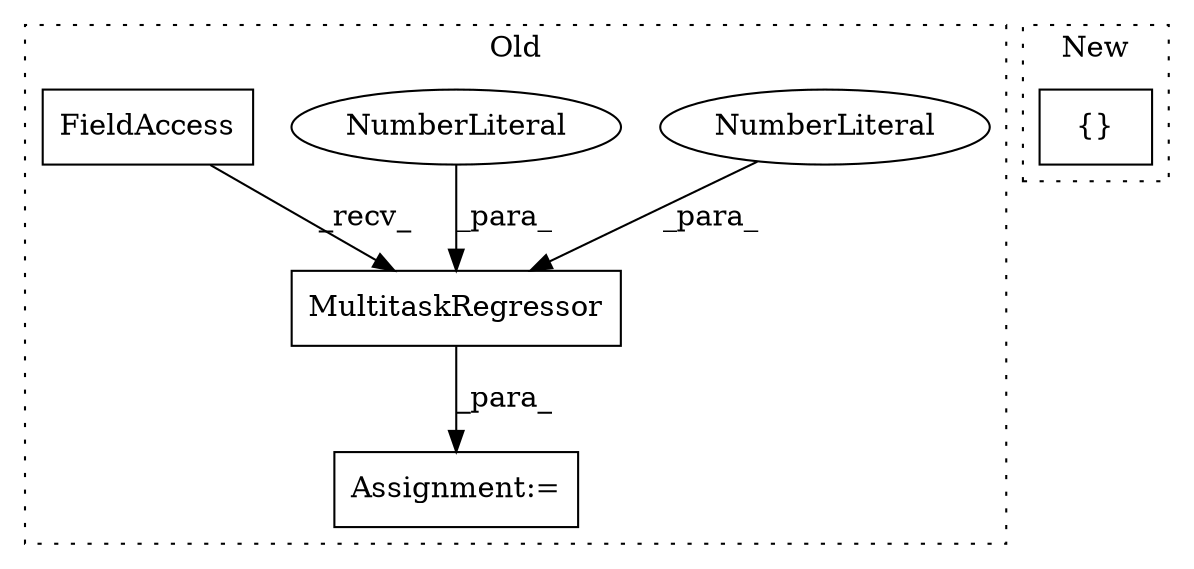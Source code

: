 digraph G {
subgraph cluster0 {
1 [label="MultitaskRegressor" a="32" s="1465,1487" l="19,1" shape="box"];
3 [label="NumberLiteral" a="34" s="1486" l="1" shape="ellipse"];
4 [label="NumberLiteral" a="34" s="1484" l="1" shape="ellipse"];
5 [label="FieldAccess" a="22" s="1449" l="15" shape="box"];
6 [label="Assignment:=" a="7" s="1596" l="1" shape="box"];
label = "Old";
style="dotted";
}
subgraph cluster1 {
2 [label="{}" a="4" s="3118" l="2" shape="box"];
label = "New";
style="dotted";
}
1 -> 6 [label="_para_"];
3 -> 1 [label="_para_"];
4 -> 1 [label="_para_"];
5 -> 1 [label="_recv_"];
}